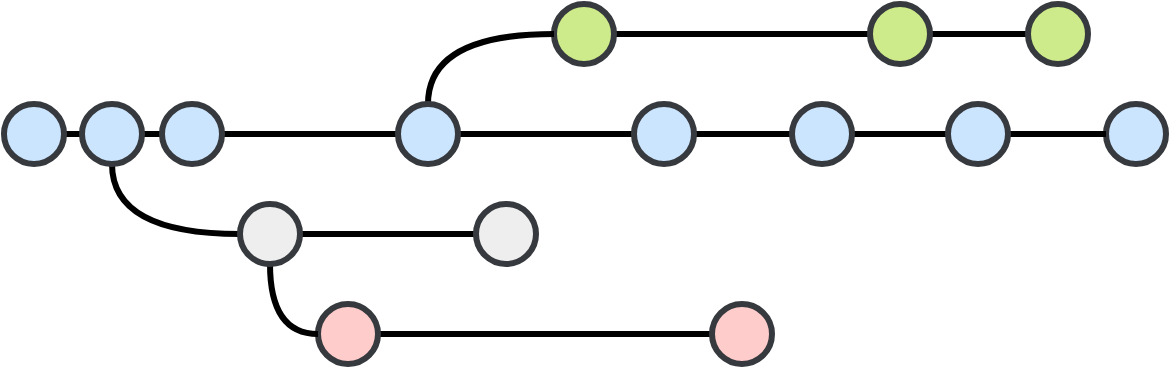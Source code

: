 <mxfile version="14.7.4" type="github">
  <diagram id="tEkcYNijV5x2h9KP3bgS" name="Page-1">
    <mxGraphModel dx="946" dy="589" grid="1" gridSize="10" guides="1" tooltips="1" connect="1" arrows="1" fold="1" page="1" pageScale="1" pageWidth="827" pageHeight="1169" math="0" shadow="0">
      <root>
        <mxCell id="0" />
        <mxCell id="1" parent="0" />
        <mxCell id="bJmAiWh4WF1ceM_bjU20-40" style="edgeStyle=orthogonalEdgeStyle;curved=1;rounded=0;orthogonalLoop=1;jettySize=auto;html=1;endArrow=none;endFill=0;strokeWidth=3;" edge="1" parent="1" source="bJmAiWh4WF1ceM_bjU20-1" target="bJmAiWh4WF1ceM_bjU20-39">
          <mxGeometry relative="1" as="geometry" />
        </mxCell>
        <mxCell id="bJmAiWh4WF1ceM_bjU20-1" value="" style="ellipse;whiteSpace=wrap;html=1;aspect=fixed;fillColor=#ffcccc;strokeWidth=3;strokeColor=#36393d;" vertex="1" parent="1">
          <mxGeometry x="317" y="350" width="30" height="30" as="geometry" />
        </mxCell>
        <mxCell id="bJmAiWh4WF1ceM_bjU20-35" style="edgeStyle=orthogonalEdgeStyle;curved=1;rounded=0;orthogonalLoop=1;jettySize=auto;html=1;endArrow=none;endFill=0;strokeWidth=3;" edge="1" parent="1" source="bJmAiWh4WF1ceM_bjU20-6" target="bJmAiWh4WF1ceM_bjU20-33">
          <mxGeometry relative="1" as="geometry" />
        </mxCell>
        <mxCell id="bJmAiWh4WF1ceM_bjU20-6" value="" style="ellipse;whiteSpace=wrap;html=1;aspect=fixed;strokeWidth=3;fillColor=#cdeb8b;strokeColor=#36393d;" vertex="1" parent="1">
          <mxGeometry x="435" y="200" width="30" height="30" as="geometry" />
        </mxCell>
        <mxCell id="bJmAiWh4WF1ceM_bjU20-11" style="edgeStyle=orthogonalEdgeStyle;rounded=0;orthogonalLoop=1;jettySize=auto;html=1;endArrow=none;endFill=0;strokeWidth=3;" edge="1" parent="1" source="bJmAiWh4WF1ceM_bjU20-7" target="bJmAiWh4WF1ceM_bjU20-9">
          <mxGeometry relative="1" as="geometry" />
        </mxCell>
        <mxCell id="bJmAiWh4WF1ceM_bjU20-7" value="" style="ellipse;whiteSpace=wrap;html=1;aspect=fixed;fillColor=#cce5ff;strokeWidth=3;strokeColor=#36393d;" vertex="1" parent="1">
          <mxGeometry x="160" y="250" width="30" height="30" as="geometry" />
        </mxCell>
        <mxCell id="bJmAiWh4WF1ceM_bjU20-13" style="edgeStyle=orthogonalEdgeStyle;rounded=0;orthogonalLoop=1;jettySize=auto;html=1;endArrow=none;endFill=0;strokeWidth=3;" edge="1" parent="1" source="bJmAiWh4WF1ceM_bjU20-9" target="bJmAiWh4WF1ceM_bjU20-12">
          <mxGeometry relative="1" as="geometry" />
        </mxCell>
        <mxCell id="bJmAiWh4WF1ceM_bjU20-19" style="edgeStyle=orthogonalEdgeStyle;curved=1;rounded=0;orthogonalLoop=1;jettySize=auto;html=1;exitX=0.5;exitY=1;exitDx=0;exitDy=0;entryX=0;entryY=0.5;entryDx=0;entryDy=0;endArrow=none;endFill=0;strokeWidth=3;" edge="1" parent="1" source="bJmAiWh4WF1ceM_bjU20-9" target="bJmAiWh4WF1ceM_bjU20-18">
          <mxGeometry relative="1" as="geometry" />
        </mxCell>
        <mxCell id="bJmAiWh4WF1ceM_bjU20-9" value="" style="ellipse;whiteSpace=wrap;html=1;aspect=fixed;fillColor=#cce5ff;strokeWidth=3;strokeColor=#36393d;" vertex="1" parent="1">
          <mxGeometry x="199" y="250" width="30" height="30" as="geometry" />
        </mxCell>
        <mxCell id="bJmAiWh4WF1ceM_bjU20-15" style="edgeStyle=orthogonalEdgeStyle;rounded=0;orthogonalLoop=1;jettySize=auto;html=1;endArrow=none;endFill=0;strokeWidth=3;" edge="1" parent="1" source="bJmAiWh4WF1ceM_bjU20-12" target="bJmAiWh4WF1ceM_bjU20-14">
          <mxGeometry relative="1" as="geometry" />
        </mxCell>
        <mxCell id="bJmAiWh4WF1ceM_bjU20-12" value="" style="ellipse;whiteSpace=wrap;html=1;aspect=fixed;fillColor=#cce5ff;strokeWidth=3;strokeColor=#36393d;" vertex="1" parent="1">
          <mxGeometry x="239" y="250" width="30" height="30" as="geometry" />
        </mxCell>
        <mxCell id="bJmAiWh4WF1ceM_bjU20-17" style="edgeStyle=orthogonalEdgeStyle;rounded=0;orthogonalLoop=1;jettySize=auto;html=1;endArrow=none;endFill=0;strokeWidth=3;" edge="1" parent="1" source="bJmAiWh4WF1ceM_bjU20-14" target="bJmAiWh4WF1ceM_bjU20-16">
          <mxGeometry relative="1" as="geometry" />
        </mxCell>
        <mxCell id="bJmAiWh4WF1ceM_bjU20-32" style="edgeStyle=orthogonalEdgeStyle;curved=1;rounded=0;orthogonalLoop=1;jettySize=auto;html=1;entryX=0;entryY=0.5;entryDx=0;entryDy=0;endArrow=none;endFill=0;strokeWidth=3;exitX=0.5;exitY=0;exitDx=0;exitDy=0;" edge="1" parent="1" source="bJmAiWh4WF1ceM_bjU20-14" target="bJmAiWh4WF1ceM_bjU20-6">
          <mxGeometry relative="1" as="geometry" />
        </mxCell>
        <mxCell id="bJmAiWh4WF1ceM_bjU20-14" value="" style="ellipse;whiteSpace=wrap;html=1;aspect=fixed;fillColor=#cce5ff;strokeWidth=3;strokeColor=#36393d;" vertex="1" parent="1">
          <mxGeometry x="357" y="250" width="30" height="30" as="geometry" />
        </mxCell>
        <mxCell id="bJmAiWh4WF1ceM_bjU20-24" style="edgeStyle=orthogonalEdgeStyle;curved=1;rounded=0;orthogonalLoop=1;jettySize=auto;html=1;endArrow=none;endFill=0;strokeWidth=3;" edge="1" parent="1" source="bJmAiWh4WF1ceM_bjU20-16" target="bJmAiWh4WF1ceM_bjU20-23">
          <mxGeometry relative="1" as="geometry" />
        </mxCell>
        <mxCell id="bJmAiWh4WF1ceM_bjU20-16" value="" style="ellipse;whiteSpace=wrap;html=1;aspect=fixed;fillColor=#cce5ff;strokeWidth=3;strokeColor=#36393d;" vertex="1" parent="1">
          <mxGeometry x="475" y="250" width="30" height="30" as="geometry" />
        </mxCell>
        <mxCell id="bJmAiWh4WF1ceM_bjU20-21" style="edgeStyle=orthogonalEdgeStyle;curved=1;rounded=0;orthogonalLoop=1;jettySize=auto;html=1;endArrow=none;endFill=0;strokeWidth=3;" edge="1" parent="1" source="bJmAiWh4WF1ceM_bjU20-18" target="bJmAiWh4WF1ceM_bjU20-20">
          <mxGeometry relative="1" as="geometry" />
        </mxCell>
        <mxCell id="bJmAiWh4WF1ceM_bjU20-38" style="edgeStyle=orthogonalEdgeStyle;curved=1;rounded=0;orthogonalLoop=1;jettySize=auto;html=1;exitX=0.5;exitY=1;exitDx=0;exitDy=0;entryX=0;entryY=0.5;entryDx=0;entryDy=0;endArrow=none;endFill=0;strokeWidth=3;" edge="1" parent="1" source="bJmAiWh4WF1ceM_bjU20-18" target="bJmAiWh4WF1ceM_bjU20-1">
          <mxGeometry relative="1" as="geometry" />
        </mxCell>
        <mxCell id="bJmAiWh4WF1ceM_bjU20-18" value="" style="ellipse;whiteSpace=wrap;html=1;aspect=fixed;fillColor=#eeeeee;strokeWidth=3;strokeColor=#36393d;" vertex="1" parent="1">
          <mxGeometry x="278" y="300" width="30" height="30" as="geometry" />
        </mxCell>
        <mxCell id="bJmAiWh4WF1ceM_bjU20-20" value="" style="ellipse;whiteSpace=wrap;html=1;aspect=fixed;fillColor=#eeeeee;strokeWidth=3;strokeColor=#36393d;" vertex="1" parent="1">
          <mxGeometry x="396" y="300" width="30" height="30" as="geometry" />
        </mxCell>
        <mxCell id="bJmAiWh4WF1ceM_bjU20-28" style="edgeStyle=orthogonalEdgeStyle;curved=1;rounded=0;orthogonalLoop=1;jettySize=auto;html=1;endArrow=none;endFill=0;strokeWidth=3;" edge="1" parent="1" source="bJmAiWh4WF1ceM_bjU20-23" target="bJmAiWh4WF1ceM_bjU20-27">
          <mxGeometry relative="1" as="geometry" />
        </mxCell>
        <mxCell id="bJmAiWh4WF1ceM_bjU20-23" value="" style="ellipse;whiteSpace=wrap;html=1;aspect=fixed;fillColor=#cce5ff;strokeWidth=3;strokeColor=#36393d;" vertex="1" parent="1">
          <mxGeometry x="554" y="250" width="30" height="30" as="geometry" />
        </mxCell>
        <mxCell id="bJmAiWh4WF1ceM_bjU20-26" value="" style="ellipse;whiteSpace=wrap;html=1;aspect=fixed;fillColor=#cce5ff;strokeWidth=3;strokeColor=#36393d;" vertex="1" parent="1">
          <mxGeometry x="711" y="250" width="30" height="30" as="geometry" />
        </mxCell>
        <mxCell id="bJmAiWh4WF1ceM_bjU20-29" style="edgeStyle=orthogonalEdgeStyle;curved=1;rounded=0;orthogonalLoop=1;jettySize=auto;html=1;endArrow=none;endFill=0;strokeWidth=3;" edge="1" parent="1" source="bJmAiWh4WF1ceM_bjU20-27" target="bJmAiWh4WF1ceM_bjU20-26">
          <mxGeometry relative="1" as="geometry" />
        </mxCell>
        <mxCell id="bJmAiWh4WF1ceM_bjU20-27" value="" style="ellipse;whiteSpace=wrap;html=1;aspect=fixed;fillColor=#cce5ff;strokeWidth=3;strokeColor=#36393d;" vertex="1" parent="1">
          <mxGeometry x="632" y="250" width="30" height="30" as="geometry" />
        </mxCell>
        <mxCell id="bJmAiWh4WF1ceM_bjU20-36" style="edgeStyle=orthogonalEdgeStyle;curved=1;rounded=0;orthogonalLoop=1;jettySize=auto;html=1;endArrow=none;endFill=0;strokeWidth=3;" edge="1" parent="1" source="bJmAiWh4WF1ceM_bjU20-33" target="bJmAiWh4WF1ceM_bjU20-34">
          <mxGeometry relative="1" as="geometry" />
        </mxCell>
        <mxCell id="bJmAiWh4WF1ceM_bjU20-33" value="" style="ellipse;whiteSpace=wrap;html=1;aspect=fixed;strokeWidth=3;fillColor=#cdeb8b;strokeColor=#36393d;" vertex="1" parent="1">
          <mxGeometry x="593" y="200" width="30" height="30" as="geometry" />
        </mxCell>
        <mxCell id="bJmAiWh4WF1ceM_bjU20-34" value="" style="ellipse;whiteSpace=wrap;html=1;aspect=fixed;strokeWidth=3;fillColor=#cdeb8b;strokeColor=#36393d;" vertex="1" parent="1">
          <mxGeometry x="672" y="200" width="30" height="30" as="geometry" />
        </mxCell>
        <mxCell id="bJmAiWh4WF1ceM_bjU20-39" value="" style="ellipse;whiteSpace=wrap;html=1;aspect=fixed;fillColor=#ffcccc;strokeWidth=3;strokeColor=#36393d;" vertex="1" parent="1">
          <mxGeometry x="514" y="350" width="30" height="30" as="geometry" />
        </mxCell>
      </root>
    </mxGraphModel>
  </diagram>
</mxfile>
